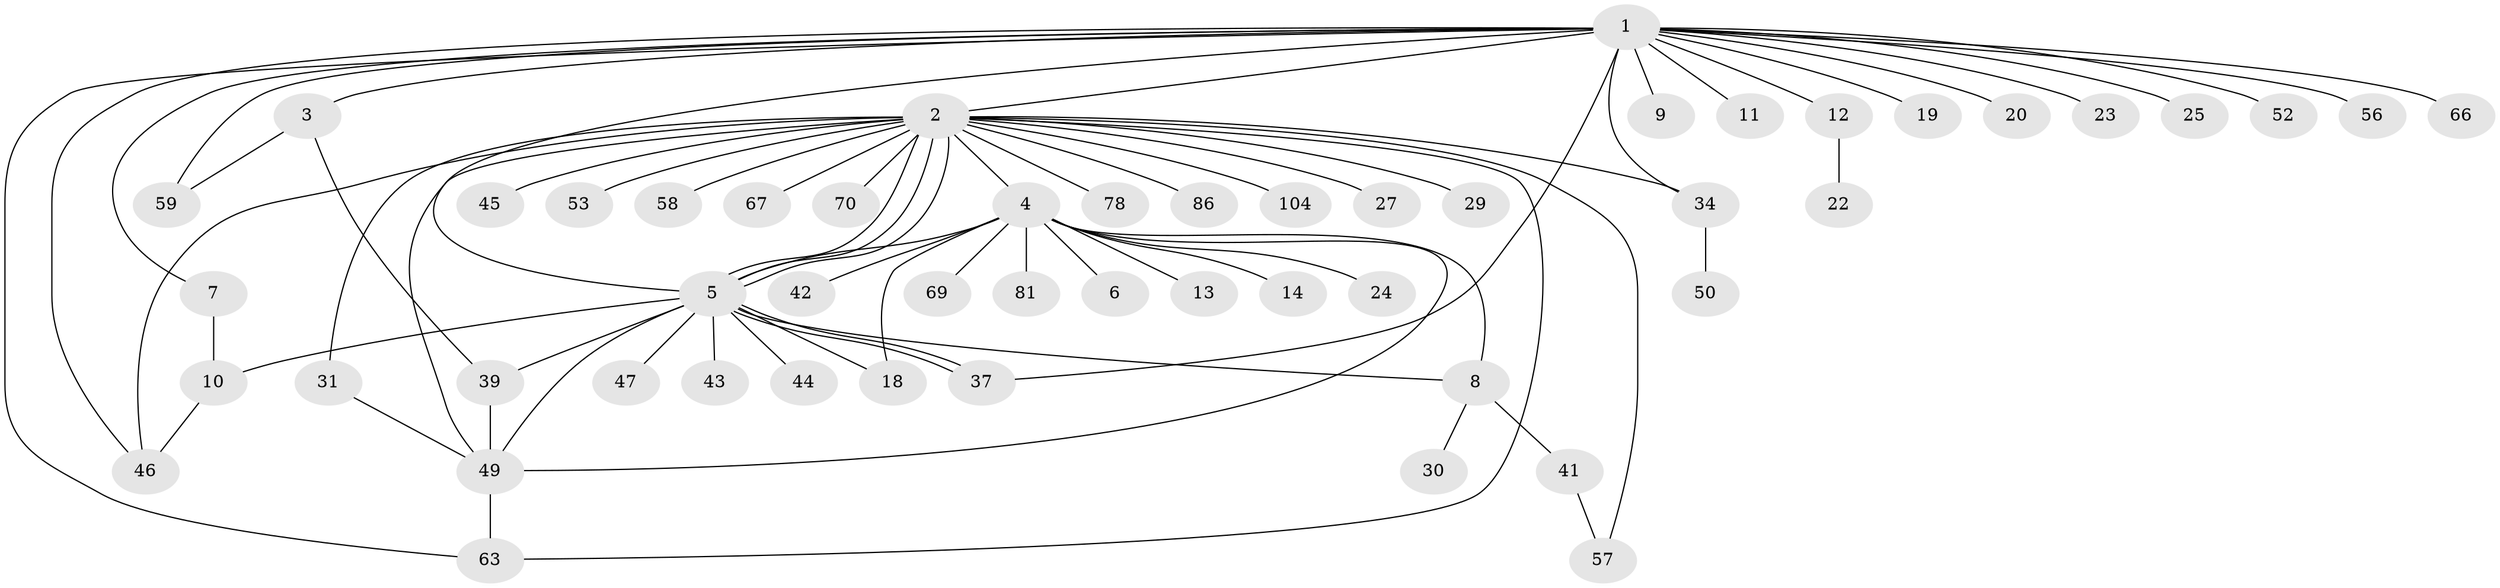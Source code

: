 // original degree distribution, {22: 0.009615384615384616, 29: 0.009615384615384616, 3: 0.09615384615384616, 12: 0.009615384615384616, 13: 0.009615384615384616, 1: 0.5288461538461539, 2: 0.22115384615384615, 7: 0.009615384615384616, 4: 0.07692307692307693, 8: 0.009615384615384616, 9: 0.009615384615384616, 5: 0.009615384615384616}
// Generated by graph-tools (version 1.1) at 2025/14/03/09/25 04:14:21]
// undirected, 52 vertices, 72 edges
graph export_dot {
graph [start="1"]
  node [color=gray90,style=filled];
  1;
  2 [super="+16+17"];
  3;
  4;
  5 [super="+15+36+32+76+88+96"];
  6;
  7;
  8 [super="+62+99+21+35+38"];
  9;
  10 [super="+71"];
  11 [super="+60+93+68"];
  12 [super="+89"];
  13;
  14 [super="+28+72"];
  18;
  19;
  20;
  22 [super="+26"];
  23 [super="+87+33"];
  24 [super="+85"];
  25;
  27;
  29;
  30;
  31;
  34 [super="+48"];
  37;
  39;
  41;
  42;
  43;
  44;
  45 [super="+82"];
  46 [super="+79"];
  47;
  49 [super="+51"];
  50;
  52;
  53;
  56 [super="+61+102"];
  57;
  58;
  59;
  63 [super="+90"];
  66;
  67;
  69;
  70;
  78;
  81;
  86;
  104;
  1 -- 2;
  1 -- 3;
  1 -- 7;
  1 -- 9;
  1 -- 11;
  1 -- 12;
  1 -- 19;
  1 -- 20;
  1 -- 23;
  1 -- 25;
  1 -- 34 [weight=3];
  1 -- 37;
  1 -- 46;
  1 -- 52;
  1 -- 56 [weight=2];
  1 -- 59;
  1 -- 63;
  1 -- 66;
  1 -- 5;
  2 -- 4;
  2 -- 5 [weight=4];
  2 -- 5;
  2 -- 5;
  2 -- 27;
  2 -- 29;
  2 -- 31;
  2 -- 34 [weight=2];
  2 -- 45;
  2 -- 46;
  2 -- 49;
  2 -- 53;
  2 -- 57;
  2 -- 58;
  2 -- 67;
  2 -- 70;
  2 -- 78;
  2 -- 86;
  2 -- 104;
  2 -- 63;
  3 -- 39;
  3 -- 59;
  4 -- 6;
  4 -- 8;
  4 -- 13;
  4 -- 14;
  4 -- 18;
  4 -- 24;
  4 -- 42;
  4 -- 49;
  4 -- 69;
  4 -- 81;
  4 -- 5;
  5 -- 37;
  5 -- 37;
  5 -- 47;
  5 -- 18;
  5 -- 39;
  5 -- 10;
  5 -- 49;
  5 -- 43;
  5 -- 44;
  5 -- 8;
  7 -- 10;
  8 -- 30;
  8 -- 41;
  10 -- 46;
  12 -- 22;
  31 -- 49;
  34 -- 50;
  39 -- 49;
  41 -- 57;
  49 -- 63;
}
